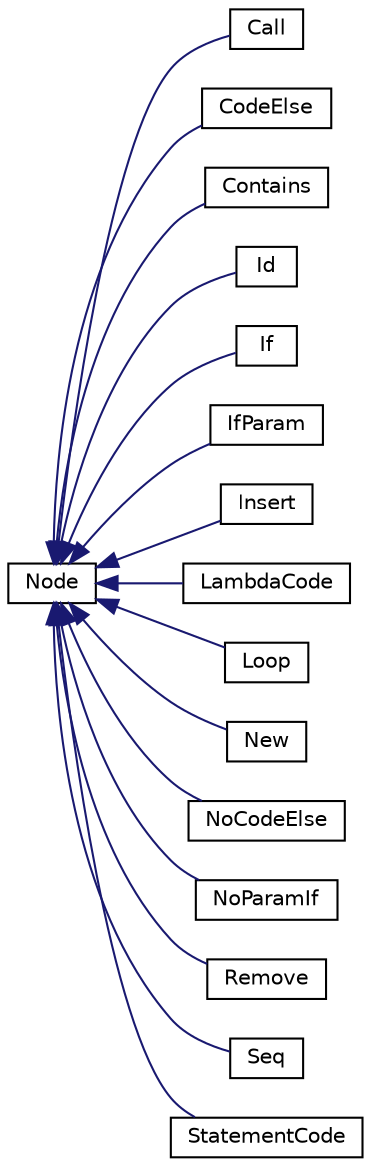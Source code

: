 digraph "Graphical Class Hierarchy"
{
 // LATEX_PDF_SIZE
  edge [fontname="Helvetica",fontsize="10",labelfontname="Helvetica",labelfontsize="10"];
  node [fontname="Helvetica",fontsize="10",shape=record];
  rankdir="LR";
  Node0 [label="Node",height=0.2,width=0.4,color="black", fillcolor="white", style="filled",URL="$classNode.html",tooltip="Base class for all nodes in the abstract syntax tree (AST)."];
  Node0 -> Node1 [dir="back",color="midnightblue",fontsize="10",style="solid",fontname="Helvetica"];
  Node1 [label="Call",height=0.2,width=0.4,color="black", fillcolor="white", style="filled",URL="$classCall.html",tooltip="Represents a function call in the AST."];
  Node0 -> Node2 [dir="back",color="midnightblue",fontsize="10",style="solid",fontname="Helvetica"];
  Node2 [label="CodeElse",height=0.2,width=0.4,color="black", fillcolor="white", style="filled",URL="$classCodeElse.html",tooltip="Represents an else clause with a code block in the AST."];
  Node0 -> Node3 [dir="back",color="midnightblue",fontsize="10",style="solid",fontname="Helvetica"];
  Node3 [label="Contains",height=0.2,width=0.4,color="black", fillcolor="white", style="filled",URL="$classContains.html",tooltip="Represents a contains operation in the AST."];
  Node0 -> Node4 [dir="back",color="midnightblue",fontsize="10",style="solid",fontname="Helvetica"];
  Node4 [label="Id",height=0.2,width=0.4,color="black", fillcolor="white", style="filled",URL="$classId.html",tooltip="Represents an identifier in the AST."];
  Node0 -> Node5 [dir="back",color="midnightblue",fontsize="10",style="solid",fontname="Helvetica"];
  Node5 [label="If",height=0.2,width=0.4,color="black", fillcolor="white", style="filled",URL="$classIf.html",tooltip="Represents an if statement in the AST."];
  Node0 -> Node6 [dir="back",color="midnightblue",fontsize="10",style="solid",fontname="Helvetica"];
  Node6 [label="IfParam",height=0.2,width=0.4,color="black", fillcolor="white", style="filled",URL="$classIfParam.html",tooltip="Represents the parameters of an if statement in the AST."];
  Node0 -> Node7 [dir="back",color="midnightblue",fontsize="10",style="solid",fontname="Helvetica"];
  Node7 [label="Insert",height=0.2,width=0.4,color="black", fillcolor="white", style="filled",URL="$classInsert.html",tooltip="Represents an insert operation in the AST."];
  Node0 -> Node8 [dir="back",color="midnightblue",fontsize="10",style="solid",fontname="Helvetica"];
  Node8 [label="LambdaCode",height=0.2,width=0.4,color="black", fillcolor="white", style="filled",URL="$classLambdaCode.html",tooltip="Represents a lambda expression in the AST."];
  Node0 -> Node9 [dir="back",color="midnightblue",fontsize="10",style="solid",fontname="Helvetica"];
  Node9 [label="Loop",height=0.2,width=0.4,color="black", fillcolor="white", style="filled",URL="$classLoop.html",tooltip="Represents a loop in the AST."];
  Node0 -> Node10 [dir="back",color="midnightblue",fontsize="10",style="solid",fontname="Helvetica"];
  Node10 [label="New",height=0.2,width=0.4,color="black", fillcolor="white", style="filled",URL="$classNew.html",tooltip="Represents a new variable creation in the AST."];
  Node0 -> Node11 [dir="back",color="midnightblue",fontsize="10",style="solid",fontname="Helvetica"];
  Node11 [label="NoCodeElse",height=0.2,width=0.4,color="black", fillcolor="white", style="filled",URL="$classNoCodeElse.html",tooltip="Represents an else clause with no code block in the AST."];
  Node0 -> Node12 [dir="back",color="midnightblue",fontsize="10",style="solid",fontname="Helvetica"];
  Node12 [label="NoParamIf",height=0.2,width=0.4,color="black", fillcolor="white", style="filled",URL="$classNoParamIf.html",tooltip="Represents an if statement with no parameters in the AST."];
  Node0 -> Node13 [dir="back",color="midnightblue",fontsize="10",style="solid",fontname="Helvetica"];
  Node13 [label="Remove",height=0.2,width=0.4,color="black", fillcolor="white", style="filled",URL="$classRemove.html",tooltip="Represents a remove operation in the AST."];
  Node0 -> Node14 [dir="back",color="midnightblue",fontsize="10",style="solid",fontname="Helvetica"];
  Node14 [label="Seq",height=0.2,width=0.4,color="black", fillcolor="white", style="filled",URL="$classSeq.html",tooltip="Represents a sequence of operations in the AST."];
  Node0 -> Node15 [dir="back",color="midnightblue",fontsize="10",style="solid",fontname="Helvetica"];
  Node15 [label="StatementCode",height=0.2,width=0.4,color="black", fillcolor="white", style="filled",URL="$classStatementCode.html",tooltip="Represents a block of statements in the AST."];
}
